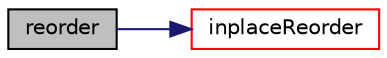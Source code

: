 digraph "reorder"
{
  bgcolor="transparent";
  edge [fontname="Helvetica",fontsize="10",labelfontname="Helvetica",labelfontsize="10"];
  node [fontname="Helvetica",fontsize="10",shape=record];
  rankdir="LR";
  Node1 [label="reorder",height=0.2,width=0.4,color="black", fillcolor="grey75", style="filled", fontcolor="black"];
  Node1 -> Node2 [color="midnightblue",fontsize="10",style="solid",fontname="Helvetica"];
  Node2 [label="inplaceReorder",height=0.2,width=0.4,color="red",URL="$a10733.html#afacafc96b1d456a8ba5cfb6c77ff9eb7",tooltip="Inplace reorder the elements of a list. "];
}
